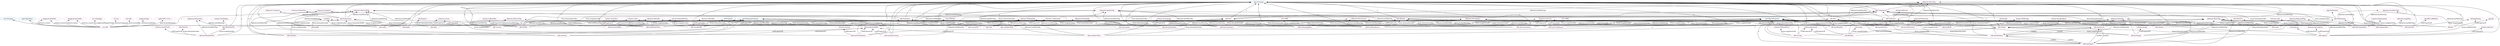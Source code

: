 digraph G {
  rankdir=BT
  node[height=.3]
"http://w3id.org/oseg/ont/okh#Publication" [fillcolor="#1f77b4" color="#1f77b4" label="okh:Publication"]
"http://w3id.org/oseg/ont/okh#Module" [fillcolor="#1f77b4" color="#1f77b4" label="okh:Module"]
"http://www.w3.org/2002/07/owl#ObjectProperty" [fillcolor="#1f77b4" color="#1f77b4" label="owl:ObjectProperty"]
"http://ns.nature.com/terms/Publication" [fillcolor="#1f77b4" color="#1f77b4" label="npg:Publication"]
"http://schema.org/ImageObject" [fillcolor="#1f77b4" color="#1f77b4" label="schema:ImageObject"]
"http://www.w3.org/2002/07/owl#DatatypeProperty" [fillcolor="#1f77b4" color="#1f77b4" label="owl:DatatypeProperty"]
"http://w3id.org/oseg/ont/okh#Software" [fillcolor="#1f77b4" color="#1f77b4" label="okh:Software"]
"http://purl.org/dc/dcmitype/Software" [fillcolor="#1f77b4" color="#1f77b4" label="dctype:Software"]
"http://purl.org/dc/terms/SizeOrDuration" [fillcolor="#1f77b4" color="#1f77b4" label="dcterms:SizeOrDur..."]
"http://w3id.org/oseg/ont/okh#Part" [fillcolor="#1f77b4" color="#1f77b4" label="okh:Part"]
"http://www.w3.org/2004/02/skos/core#Concept" [fillcolor="#1f77b4" color="#1f77b4" label="skos:Concept"]
"http://www.w3.org/2002/07/owl#Ontology" [fillcolor="#1f77b4" color="#1f77b4" label="owl:Ontology"]
"http://schema.org/TextDigitalDocument" [fillcolor="#1f77b4" color="#1f77b4" label="schema:TextDigita..."]
"http://xmlns.com/foaf/0.1/Image" [fillcolor="#1f77b4" color="#1f77b4" label="foaf:Image"]
"http://w3id.org/oseg/ont/ods#File" [fillcolor="#1f77b4" color="#1f77b4" label="ods:File"]
"http://purl.org/dc/dcmitype/StillImage" [fillcolor="#1f77b4" color="#1f77b4" label="dctype:StillImage"]
"http://www.w3.org/1999/02/22-rdf-syntax-ns#Property" [fillcolor="#1f77b4" color="#1f77b4" label="rdf:Property"]
"http://w3id.org/oseg/ont/okh#Standard" [fillcolor="#1f77b4" color="#1f77b4" label="okh:Standard"]
"http://purl.org/dc/terms/Standard" [fillcolor="#1f77b4" color="#1f77b4" label="dcterms:Standard"]
"http://spdx.org/rdf/terms#SpdxItem" [fillcolor="#1f77b4" color="#1f77b4" label="spdx:SpdxItem"]
"http://w3id.org/oseg/ont/okh#Component" [fillcolor="#1f77b4" color="#1f77b4" label="okh:Component"]
"http://w3id.org/oseg/ont/okh#Dimensions" [fillcolor="#1f77b4" color="#1f77b4" label="okh:Dimensions"]
"http://w3id.org/oseg/ont/okh#ManifestFile" [fillcolor="#1f77b4" color="#1f77b4" label="okh:ManifestFile"]
"http://w3id.org/oseg/ont/okh#Image" [fillcolor="#1f77b4" color="#1f77b4" label="okh:Image"]
"http://w3id.org/oseg/ont/okhmeta#PhysicalTag" [fillcolor="#e377c2" color="#e377c2" label="okhmeta:PhysicalTag"]
"http://w3id.org/oseg/ont/okh#compliesWith" [fillcolor="#e377c2" color="#e377c2" label="okh:compliesWith"]
"http://w3id.org/oseg/ont/okh#hasReadme" [fillcolor="#e377c2" color="#e377c2" label="okh:hasReadme"]
"http://w3id.org/oseg/ont/okhmeta#DocumentationTag" [fillcolor="#e377c2" color="#e377c2" label="okhmeta:Documenta..."]
"http://w3id.org/oseg/ont/okh#hasOuterDimensions" [fillcolor="#e377c2" color="#e377c2" label="okh:hasOuterDimen..."]
"http://w3id.org/oseg/ont/okh#Component" [fillcolor="#e377c2" color="#e377c2" label="okh:Component"]
"http://w3id.org/oseg/ont/okhmeta#PartsTag" [fillcolor="#e377c2" color="#e377c2" label="okhmeta:PartsTag"]
"http://w3id.org/oseg/ont/okhmeta#MakingTag" [fillcolor="#e377c2" color="#e377c2" label="okhmeta:MakingTag"]
"http://purl.obolibrary.org/obo/BFO_0000016" [fillcolor="#e377c2" color="#e377c2" label="obo:BFO_0000016"]
"http://w3id.org/oseg/ont/okh#Dimensions" [fillcolor="#e377c2" color="#e377c2" label="okh:Dimensions"]
"http://w3id.org/oseg/ont/oseg-profiles#robinVobruba" [fillcolor="#e377c2" color="#e377c2" label="osegprof:robinVob..."]
"http://w3id.org/oseg/ont/okh#Publication" [fillcolor="#e377c2" color="#e377c2" label="okh:Publication"]
"http://w3id.org/oseg/ont/okh#Module" [fillcolor="#e377c2" color="#e377c2" label="okh:Module"]
"http://w3id.org/oseg/ont/okh#cpcPatentClass" [fillcolor="#e377c2" color="#e377c2" label="okh:cpcPatentClass"]
"http://w3id.org/oseg/ont/okhmeta#BasicTag" [fillcolor="#e377c2" color="#e377c2" label="okhmeta:BasicTag"]
"http://w3id.org/oseg/ont/okh#material" [fillcolor="#e377c2" color="#e377c2" label="okh:material"]
"http://w3id.org/oseg/ont/tsdc/core#OHTsDC" [fillcolor="#e377c2" color="#e377c2" label="tsdc:OHTsDC"]
"http://w3id.org/oseg/ont/okh#smallestToleranceClass" [fillcolor="#e377c2" color="#e377c2" label="okh:smallestToler..."]
"http://w3id.org/oseg/ont/okh#productionMetadata" [fillcolor="#e377c2" color="#e377c2" label="okh:productionMet..."]
"http://w3id.org/oseg/ont/okhmeta#IdentificationTag" [fillcolor="#e377c2" color="#e377c2" label="okhmeta:Identific..."]
"http://purl.org/dc/terms/instructionalMethod" [fillcolor="#e377c2" color="#e377c2" label="dcterms:instructi..."]
"http://w3id.org/oseg/ont/okh#hasExport" [fillcolor="#e377c2" color="#e377c2" label="okh:hasExport"]
"http://w3id.org/oseg/ont/okh#Image" [fillcolor="#e377c2" color="#e377c2" label="okh:Image"]
"http://w3id.org/oseg/ont/oseg-profiles#martinHaeuer" [fillcolor="#e377c2" color="#e377c2" label="osegprof:martinHa..."]
"http://w3id.org/oseg/ont/okhmeta#QualityTag" [fillcolor="#e377c2" color="#e377c2" label="okhmeta:QualityTag"]
"http://w3id.org/oseg/ont/ods#File" [fillcolor="#e377c2" color="#e377c2" label="ods:File"]
"http://www.w3.org/1999/02/22-rdf-syntax-ns#langString" [fillcolor="#e377c2" color="#e377c2" label="rdf:langString"]
"http://schema.org/inLanguage" [fillcolor="#e377c2" color="#e377c2" label="schema:inLanguage"]
"http://schema.org/Organization" [fillcolor="#e377c2" color="#e377c2" label="schema:Organization"]
"http://w3id.org/oseg/ont/okh#hasUserManual" [fillcolor="#e377c2" color="#e377c2" label="okh:hasUserManual"]
"http://w3id.org/oseg/ont/okh#Part" [fillcolor="#e377c2" color="#e377c2" label="okh:Part"]
"http://w3id.org/oseg/ont/ods#FetchUrl" [fillcolor="#e377c2" color="#e377c2" label="ods:FetchUrl"]
"http://ns.nature.com/terms/hasPublication" [fillcolor="#e377c2" color="#e377c2" label="npg:hasPublication"]
"http://w3id.org/oseg/ont/okh#hasAuxiliary" [fillcolor="#e377c2" color="#e377c2" label="okh:hasAuxiliary"]
"http://w3id.org/oseg/ont/okh#Standard" [fillcolor="#e377c2" color="#e377c2" label="okh:Standard"]
"http://w3id.org/oseg/ont/okh#hasSource" [fillcolor="#e377c2" color="#e377c2" label="okh:hasSource"]
"http://purl.org/dc/dcmitype/Software" [fillcolor="#e377c2" color="#e377c2" label="dctype:Software"]
"https://w3id.org/oseg/ont/okh/shacl#Ontology" [fillcolor="#e377c2" color="#e377c2" label="ns1:Ontology"]
"http://w3id.org/oseg/ont/okhmeta#ExtendedInfoTag" [fillcolor="#e377c2" color="#e377c2" label="okhmeta:ExtendedI..."]
"http://w3id.org/oseg/ont/okh#documentationLanguage" [fillcolor="#e377c2" color="#e377c2" label="okh:documentation..."]
"http://w3id.org/oseg/ont/okhmeta#LegalTag" [fillcolor="#e377c2" color="#e377c2" label="okhmeta:LegalTag"]
"http://www.w3.org/2001/XMLSchema#float" [fillcolor="#e377c2" color="#e377c2" label="xsd:float"]
"http://w3id.org/oseg/ont/okh#hasTag" [fillcolor="#e377c2" color="#e377c2" label="okh:hasTag"]
"http://w3id.org/oseg/ont/okh#name" [fillcolor="#e377c2" color="#e377c2" label="okh:name"]
"http://w3id.org/oseg/ont/okh" [fillcolor="#e377c2" color="#e377c2" label="ns2:okh"]
"http://w3id.org/oseg/ont/okhmeta#HistoryTag" [fillcolor="#e377c2" color="#e377c2" label="okhmeta:HistoryTag"]
"http://w3id.org/oseg/ont/okhmeta#DevelopmentTag" [fillcolor="#e377c2" color="#e377c2" label="okhmeta:Developme..."]
"http://w3id.org/oseg/ont/okh#hasMass" [fillcolor="#e377c2" color="#e377c2" label="okh:hasMass"]
"http://w3id.org/oseg/ont/okh#depicts" [fillcolor="#e377c2" color="#e377c2" label="okh:depicts"]
"http://w3id.org/oseg/ont/okh#versionOf" [fillcolor="#e377c2" color="#e377c2" label="okh:versionOf"]
"http://w3id.org/oseg/ont/okh#hasManifestFile" [fillcolor="#e377c2" color="#e377c2" label="okh:hasManifestFile"]
"http://w3id.org/oseg/ont/okh#width" [fillcolor="#e377c2" color="#e377c2" label="okh:width"]
"http://ns.nature.com/terms/Publication" [fillcolor="#e377c2" color="#e377c2" label="npg:Publication"]
"http://w3id.org/oseg/ont/okh#Software" [fillcolor="#e377c2" color="#e377c2" label="okh:Software"]
"http://w3id.org/oseg/ont/okh#hasContributionGuide" [fillcolor="#e377c2" color="#e377c2" label="okh:hasContributi..."]
"http://w3id.org/oseg/ont/okh#documentationReadinessLevel" [fillcolor="#e377c2" color="#e377c2" label="okh:documentation..."]
"http://w3id.org/oseg/ont/okh#functionalMetadata" [fillcolor="#e377c2" color="#e377c2" label="okh:functionalMet..."]
"http://w3id.org/oseg/ont/okh#version" [fillcolor="#e377c2" color="#e377c2" label="okh:version"]
"http://w3id.org/oseg/ont/okh#hasManufacturingInstructions" [fillcolor="#e377c2" color="#e377c2" label="okh:hasManufactur..."]
"http://w3id.org/oseg/ont/okh#hasBoM" [fillcolor="#e377c2" color="#e377c2" label="okh:hasBoM"]
"http://w3id.org/oseg/ont/okhmeta#DataTag" [fillcolor="#e377c2" color="#e377c2" label="okhmeta:DataTag"]
"http://w3id.org/oseg/ont/okh#hasSoftware" [fillcolor="#e377c2" color="#e377c2" label="okh:hasSoftware"]
"http://w3id.org/oseg/ont/okh#forkOf" [fillcolor="#e377c2" color="#e377c2" label="okh:forkOf"]
"http://purl.org/dc/terms/SizeOrDuration" [fillcolor="#e377c2" color="#e377c2" label="dcterms:SizeOrDur..."]
"http://w3id.org/oseg/ont/okh#organization" [fillcolor="#e377c2" color="#e377c2" label="okh:organization"]
"http://w3id.org/oseg/ont/okh#ManifestFile" [fillcolor="#e377c2" color="#e377c2" label="okh:ManifestFile"]
"http://w3id.org/oseg/ont/okhmeta#DataGatheringTag" [fillcolor="#e377c2" color="#e377c2" label="okhmeta:DataGathe..."]
"http://w3id.org/oseg/ont/okh#depth" [fillcolor="#e377c2" color="#e377c2" label="okh:depth"]
"http://w3id.org/oseg/ont/okh#hasPublication" [fillcolor="#e377c2" color="#e377c2" label="okh:hasPublication"]
"http://w3id.org/oseg/ont/okh#technologyReadinessLevel" [fillcolor="#e377c2" color="#e377c2" label="okh:technologyRea..."]
"http://schema.org/value" [fillcolor="#e377c2" color="#e377c2" label="schema:value"]
"http://purl.org/dc/terms/title" [fillcolor="#e377c2" color="#e377c2" label="dcterms:title"]
"http://id.loc.gov/vocabulary/iso639-1/en" [fillcolor="#e377c2" color="#e377c2" label="ns3:en"]
"http://purl.org/dc/terms/Standard" [fillcolor="#e377c2" color="#e377c2" label="dcterms:Standard"]
"http://w3id.org/oseg/ont/okh#hasComponent" [fillcolor="#e377c2" color="#e377c2" label="okh:hasComponent"]
"http://purl.org/dc/terms/description" [fillcolor="#e377c2" color="#e377c2" label="dcterms:description"]
"http://w3id.org/oseg/ont/okh#manufacturingProcess" [fillcolor="#e377c2" color="#e377c2" label="okh:manufacturing..."]
"http://w3id.org/oseg/ont/okh#standardID" [fillcolor="#e377c2" color="#e377c2" label="okh:standardID"]
"http://purl.org/dc/terms/format" [fillcolor="#e377c2" color="#e377c2" label="dcterms:format"]
"http://schema.org/keywords" [fillcolor="#e377c2" color="#e377c2" label="schema:keywords"]
"http://w3id.org/oseg/ont/otrl#ODRL" [fillcolor="#e377c2" color="#e377c2" label="otrl:ODRL"]
"http://schema.org/abstract" [fillcolor="#e377c2" color="#e377c2" label="schema:abstract"]
"http://xmlns.com/foaf/0.1/Image" [fillcolor="#e377c2" color="#e377c2" label="foaf:Image"]
"http://w3id.org/oseg/ont/okh#hasImage" [fillcolor="#e377c2" color="#e377c2" label="okh:hasImage"]
"http://www.w3.org/2001/XMLSchema#string" [fillcolor="#e377c2" color="#e377c2" label="xsd:string"]
"http://schema.org/isBasedOn" [fillcolor="#e377c2" color="#e377c2" label="schema:isBasedOn"]
"http://ns.nature.com/terms/doi" [fillcolor="#e377c2" color="#e377c2" label="npg:doi"]
"http://purl.org/dc/terms/identifier" [fillcolor="#e377c2" color="#e377c2" label="dcterms:identifier"]
"http://w3id.org/oseg/ont/otrl#OTRL" [fillcolor="#e377c2" color="#e377c2" label="otrl:OTRL"]
"http://w3id.org/oseg/ont/1.1.0/okh" [fillcolor="#e377c2" color="#e377c2" label="ns4:okh"]
"http://purl.org/dc/terms/hasFormat" [fillcolor="#e377c2" color="#e377c2" label="dcterms:hasFormat"]
"http://w3id.org/oseg/ont/okh#attestation" [fillcolor="#e377c2" color="#e377c2" label="okh:attestation"]
"http://schema.org/TextDigitalDocument" [fillcolor="#e377c2" color="#e377c2" label="schema:TextDigita..."]
"http://purl.org/dc/dcmitype/StillImage" [fillcolor="#e377c2" color="#e377c2" label="dctype:StillImage"]
"http://w3id.org/oseg/ont/okh#fillsSlot" [fillcolor="#e377c2" color="#e377c2" label="okh:fillsSlot"]
"http://purl.org/dc/terms/conformsTo" [fillcolor="#e377c2" color="#e377c2" label="dcterms:conformsTo"]
"http://www.w3.org/2001/XMLSchema#normalizedString" [fillcolor="#e377c2" color="#e377c2" label="xsd:normalizedString"]
"http://schema.org/image" [fillcolor="#e377c2" color="#e377c2" label="schema:image"]
"http://w3id.org/oseg/ont/okhmeta#RequiredTag" [fillcolor="#e377c2" color="#e377c2" label="okhmeta:RequiredTag"]
"http://w3id.org/oseg/ont/okhmeta#TransportationTag" [fillcolor="#e377c2" color="#e377c2" label="okhmeta:Transport..."]
"http://w3id.org/oseg/ont/okh#tsdc" [fillcolor="#e377c2" color="#e377c2" label="okh:tsdc"]
"http://xmlns.com/foaf/0.1/depicts" [fillcolor="#e377c2" color="#e377c2" label="foaf:depicts"]
"http://w3id.org/oseg/ont/okh#height" [fillcolor="#e377c2" color="#e377c2" label="okh:height"]
"http://w3id.org/oseg/ont/okh#function" [fillcolor="#e377c2" color="#e377c2" label="okh:function"]
"http://w3id.org/oseg/ont/oseg-profiles#Iopa" [fillcolor="#e377c2" color="#e377c2" label="osegprof:Iopa"]
"http://schema.org/DefinedTerm" [fillcolor="#e377c2" color="#e377c2" label="schema:DefinedTerm"]
"http://schema.org/version" [fillcolor="#e377c2" color="#e377c2" label="schema:version"]
"http://spdx.org/licenses/GPL-3.0-or-later" [fillcolor="#e377c2" color="#e377c2" label="spdxl:GPL-3.0-or-..."]
"http://w3id.org/oseg/ont/okh#okhv" [fillcolor="#e377c2" color="#e377c2" label="okh:okhv"]
"http://w3id.org/oseg/ont/okh#Dataset" [fillcolor="#e377c2" color="#e377c2" label="okh:Dataset"]
"http://w3id.org/oseg/ont/okh#doi" [fillcolor="#e377c2" color="#e377c2" label="okh:doi"]
"http://schema.org/ImageObject" [fillcolor="#e377c2" color="#e377c2" label="schema:ImageObject"]
"http://w3id.org/oseg/ont/okhmeta#AcademicTag" [fillcolor="#e377c2" color="#e377c2" label="okhmeta:AcademicTag"]
"http://w3id.org/oseg/ont/okh#release" [fillcolor="#e377c2" color="#e377c2" label="okh:release"]
"http://w3id.org/oseg/ont/ods#Dataset" [fillcolor="#e377c2" color="#e377c2" label="ods:Dataset"]
"http://data.epo.org/linked-data/def/patent/classificationIPCInventive" [fillcolor="#e377c2" color="#e377c2" label="patent:classifica..."]
  "http://w3id.org/oseg/ont/okh#smallestToleranceClass" -> "http://w3id.org/oseg/ont/okhmeta#PhysicalTag" [label="okhmeta:hasMetaTag"]
  "http://w3id.org/oseg/ont/okh#compliesWith" -> "http://www.w3.org/2004/02/skos/core#Concept" [label="a"]
  "http://w3id.org/oseg/ont/okh#hasReadme" -> "http://www.w3.org/2004/02/skos/core#Concept" [label="a"]
  "http://w3id.org/oseg/ont/okh#hasManufacturingInstructions" -> "http://w3id.org/oseg/ont/okhmeta#DocumentationTag" [label="okhmeta:hasMetaTag"]
  "http://w3id.org/oseg/ont/okh#hasOuterDimensions" -> "http://www.w3.org/2004/02/skos/core#Concept" [label="a"]
  "http://w3id.org/oseg/ont/okh#hasImage" -> "http://w3id.org/oseg/ont/okh#Component" [label="dcam:domainIncludes"]
  "http://w3id.org/oseg/ont/okh#Module" -> "http://w3id.org/oseg/ont/okhmeta#PartsTag" [label="okhmeta:hasMetaTag"]
  "http://w3id.org/oseg/ont/okh#manufacturingProcess" -> "http://w3id.org/oseg/ont/okhmeta#MakingTag" [label="okhmeta:hasMetaTag"]
  "http://w3id.org/oseg/ont/okh#function" -> "http://purl.obolibrary.org/obo/BFO_0000016" [label="subPropertyOf"]
  "http://w3id.org/oseg/ont/okh#height" -> "http://w3id.org/oseg/ont/okh#Dimensions" [label="dcam:domainIncludes"]
  "http://w3id.org/oseg/ont/okh" -> "http://w3id.org/oseg/ont/oseg-profiles#robinVobruba" [label="dcterms:creator"]
  "http://w3id.org/oseg/ont/okh#hasComponent" -> "http://w3id.org/oseg/ont/okhmeta#PartsTag" [label="okhmeta:hasMetaTag"]
  "http://w3id.org/oseg/ont/okh#hasPublication" -> "http://w3id.org/oseg/ont/okh#Publication" [label="dcam:rangeIncludes"]
  "http://w3id.org/oseg/ont/okh#versionOf" -> "http://w3id.org/oseg/ont/okh#Module" [label="dcam:rangeIncludes"]
  "http://w3id.org/oseg/ont/okh#cpcPatentClass" -> "http://www.w3.org/2004/02/skos/core#Concept" [label="a"]
  "http://w3id.org/oseg/ont/okh#hasImage" -> "http://w3id.org/oseg/ont/okhmeta#BasicTag" [label="okhmeta:hasMetaTag"]
  "http://w3id.org/oseg/ont/okh#cpcPatentClass" -> "http://www.w3.org/2002/07/owl#DatatypeProperty" [label="a"]
  "http://w3id.org/oseg/ont/okh#hasExport" -> "http://w3id.org/oseg/ont/okh#Component" [label="dcam:domainIncludes"]
  "http://w3id.org/oseg/ont/okh#material" -> "http://www.w3.org/2004/02/skos/core#Concept" [label="a"]
  "http://w3id.org/oseg/ont/okh#material" -> "http://www.w3.org/2002/07/owl#DatatypeProperty" [label="a"]
  "http://w3id.org/oseg/ont/okh#tsdc" -> "http://w3id.org/oseg/ont/tsdc/core#OHTsDC" [label="dcam:rangeIncludes"]
  "http://w3id.org/oseg/ont/okh#smallestToleranceClass" -> "http://www.w3.org/2002/07/owl#ObjectProperty" [label="a"]
  "http://w3id.org/oseg/ont/okh#smallestToleranceClass" -> "http://w3id.org/oseg/ont/okh#productionMetadata" [label="subPropertyOf"]
  "http://w3id.org/oseg/ont/okh#depicts" -> "http://w3id.org/oseg/ont/okhmeta#BasicTag" [label="okhmeta:hasMetaTag"]
  "http://w3id.org/oseg/ont/okh#forkOf" -> "http://w3id.org/oseg/ont/okhmeta#IdentificationTag" [label="okhmeta:hasMetaTag"]
  "http://w3id.org/oseg/ont/okh#hasManufacturingInstructions" -> "http://w3id.org/oseg/ont/okh#Module" [label="dcam:domainIncludes"]
  "http://w3id.org/oseg/ont/okh#hasReadme" -> "http://w3id.org/oseg/ont/okhmeta#DocumentationTag" [label="okhmeta:hasMetaTag"]
  "http://w3id.org/oseg/ont/okh#hasContributionGuide" -> "http://purl.org/dc/terms/instructionalMethod" [label="subPropertyOf"]
  "http://w3id.org/oseg/ont/okh#hasExport" -> "http://w3id.org/oseg/ont/okhmeta#BasicTag" [label="okhmeta:hasMetaTag"]
  "http://w3id.org/oseg/ont/okh#hasAuxiliary" -> "http://w3id.org/oseg/ont/okh#hasExport" [label="seeAlso"]
  "http://w3id.org/oseg/ont/okh#Image" -> "http://www.w3.org/2004/02/skos/core#Concept" [label="a"]
  "http://w3id.org/oseg/ont/okh" -> "http://w3id.org/oseg/ont/oseg-profiles#martinHaeuer" [label="schema:creator"]
  "http://w3id.org/oseg/ont/okh#hasSoftware" -> "http://w3id.org/oseg/ont/okh#Module" [label="dcam:domainIncludes"]
  "http://w3id.org/oseg/ont/okh#standardID" -> "http://w3id.org/oseg/ont/okhmeta#QualityTag" [label="okhmeta:hasMetaTag"]
  "http://w3id.org/oseg/ont/okh#height" -> "http://w3id.org/oseg/ont/okhmeta#PhysicalTag" [label="okhmeta:hasMetaTag"]
  "http://w3id.org/oseg/ont/okh#Image" -> "http://w3id.org/oseg/ont/ods#File" [label=""]
  "http://w3id.org/oseg/ont/okh#depicts" -> "http://www.w3.org/1999/02/22-rdf-syntax-ns#langString" [label="dcam:rangeIncludes"]
  "http://w3id.org/oseg/ont/okh#documentationLanguage" -> "http://schema.org/inLanguage" [label="subPropertyOf"]
  "http://w3id.org/oseg/ont/okh#organization" -> "http://schema.org/Organization" [label="dcam:rangeIncludes"]
  "http://w3id.org/oseg/ont/okh#hasUserManual" -> "http://www.w3.org/2002/07/owl#ObjectProperty" [label="a"]
  "http://w3id.org/oseg/ont/okh" -> "http://w3id.org/oseg/ont/okh#Part" [label="void:rootResource"]
  "http://w3id.org/oseg/ont/okh#versionOf" -> "http://w3id.org/oseg/ont/okh#Module" [label="dcam:domainIncludes"]
  "http://w3id.org/oseg/ont/okh#hasComponent" -> "http://w3id.org/oseg/ont/ods#FetchUrl" [label="dcam:rangeIncludes"]
  "http://w3id.org/oseg/ont/okh#hasPublication" -> "http://ns.nature.com/terms/hasPublication" [label="subPropertyOf"]
  "http://w3id.org/oseg/ont/okh#hasPublication" -> "http://w3id.org/oseg/ont/okh#Module" [label="dcam:domainIncludes"]
  "http://w3id.org/oseg/ont/okh#tsdc" -> "http://w3id.org/oseg/ont/okh#Component" [label="dcam:domainIncludes"]
  "http://w3id.org/oseg/ont/okh#hasContributionGuide" -> "http://w3id.org/oseg/ont/okh#Module" [label="dcam:domainIncludes"]
  "http://w3id.org/oseg/ont/okh#documentationReadinessLevel" -> "http://w3id.org/oseg/ont/okh#Module" [label="dcam:domainIncludes"]
  "http://w3id.org/oseg/ont/okh#cpcPatentClass" -> "http://w3id.org/oseg/ont/okhmeta#IdentificationTag" [label="okhmeta:hasMetaTag"]
  "http://w3id.org/oseg/ont/okh#hasAuxiliary" -> "http://www.w3.org/2004/02/skos/core#Concept" [label="a"]
  "http://w3id.org/oseg/ont/okh#version" -> "http://w3id.org/oseg/ont/okh#Module" [label="dcam:domainIncludes"]
  "http://w3id.org/oseg/ont/okh#Standard" -> "http://www.w3.org/2004/02/skos/core#Concept" [label="a"]
  "http://w3id.org/oseg/ont/okh#hasSource" -> "http://www.w3.org/2002/07/owl#ObjectProperty" [label="a"]
  "http://w3id.org/oseg/ont/okh#Software" -> "http://purl.org/dc/dcmitype/Software" [label=""]
  "http://w3id.org/oseg/ont/okh#hasBoM" -> "http://w3id.org/oseg/ont/okh#Module" [label="dcam:domainIncludes"]
  "http://w3id.org/oseg/ont/okh#tsdc" -> "http://w3id.org/oseg/ont/okhmeta#ExtendedInfoTag" [label="okhmeta:hasMetaTag"]
  "http://w3id.org/oseg/ont/okh" -> "https://w3id.org/oseg/ont/okh/shacl#Ontology" [label="sh:suggestedShapesGraph"]
  "http://w3id.org/oseg/ont/okh#forkOf" -> "http://w3id.org/oseg/ont/okh#Component" [label="dcam:rangeIncludes"]
  "http://w3id.org/oseg/ont/okh#Dimensions" -> "http://www.w3.org/2004/02/skos/core#Concept" [label="a"]
  "http://w3id.org/oseg/ont/okh#documentationLanguage" -> "http://www.w3.org/2004/02/skos/core#Concept" [label="a"]
  "http://w3id.org/oseg/ont/okh#documentationLanguage" -> "http://www.w3.org/2002/07/owl#DatatypeProperty" [label="a"]
  "http://w3id.org/oseg/ont/okh#smallestToleranceClass" -> "http://w3id.org/oseg/ont/okhmeta#MakingTag" [label="okhmeta:hasMetaTag"]
  "http://w3id.org/oseg/ont/okh#Software" -> "http://w3id.org/oseg/ont/okhmeta#PartsTag" [label="okhmeta:hasMetaTag"]
  "http://w3id.org/oseg/ont/okh#compliesWith" -> "http://www.w3.org/2002/07/owl#ObjectProperty" [label="a"]
  "http://w3id.org/oseg/ont/okh#width" -> "http://w3id.org/oseg/ont/okh#Dimensions" [label="dcam:domainIncludes"]
  "http://w3id.org/oseg/ont/okh#organization" -> "http://w3id.org/oseg/ont/okhmeta#LegalTag" [label="okhmeta:hasMetaTag"]
  "http://w3id.org/oseg/ont/okh#Publication" -> "http://www.w3.org/2004/02/skos/core#Concept" [label="a"]
  "http://w3id.org/oseg/ont/okh#hasReadme" -> "http://www.w3.org/2002/07/owl#ObjectProperty" [label="a"]
  "http://w3id.org/oseg/ont/okh#height" -> "http://www.w3.org/2001/XMLSchema#float" [label="dcam:rangeIncludes"]
  "http://w3id.org/oseg/ont/okh#hasOuterDimensions" -> "http://w3id.org/oseg/ont/okh#Dimensions" [label="dcam:rangeIncludes"]
  "http://w3id.org/oseg/ont/okh#hasTag" -> "http://www.w3.org/2002/07/owl#ObjectProperty" [label="a"]
  "http://w3id.org/oseg/ont/okh#name" -> "http://www.w3.org/2002/07/owl#DatatypeProperty" [label="a"]
  "http://w3id.org/oseg/ont/okh#productionMetadata" -> "http://www.w3.org/1999/02/22-rdf-syntax-ns#Property" [label="a"]
  "http://w3id.org/oseg/ont/okh#compliesWith" -> "http://w3id.org/oseg/ont/okhmeta#QualityTag" [label="okhmeta:hasMetaTag"]
  "http://w3id.org/oseg/ont/okh" -> "http://spdx.org/rdf/terms#SpdxItem" [label="a"]
  "http://w3id.org/oseg/ont/okh#forkOf" -> "http://w3id.org/oseg/ont/okhmeta#HistoryTag" [label="okhmeta:hasMetaTag"]
  "http://w3id.org/oseg/ont/okh#hasComponent" -> "http://w3id.org/oseg/ont/okh#Component" [label="dcam:rangeIncludes"]
  "http://w3id.org/oseg/ont/okh#hasPublication" -> "http://w3id.org/oseg/ont/okhmeta#DevelopmentTag" [label="okhmeta:hasMetaTag"]
  "http://w3id.org/oseg/ont/okh#organization" -> "http://w3id.org/oseg/ont/okh#Module" [label="dcam:domainIncludes"]
  "http://w3id.org/oseg/ont/okh#hasUserManual" -> "http://w3id.org/oseg/ont/ods#File" [label="dcam:rangeIncludes"]
  "http://w3id.org/oseg/ont/okh#hasMass" -> "http://www.w3.org/2002/07/owl#DatatypeProperty" [label="a"]
  "http://w3id.org/oseg/ont/okh#documentationLanguage" -> "http://w3id.org/oseg/ont/okhmeta#DocumentationTag" [label="okhmeta:hasMetaTag"]
  "http://w3id.org/oseg/ont/okh#depicts" -> "http://www.w3.org/2004/02/skos/core#Concept" [label="a"]
  "http://w3id.org/oseg/ont/okh#depicts" -> "http://www.w3.org/2002/07/owl#DatatypeProperty" [label="a"]
  "http://w3id.org/oseg/ont/okh#versionOf" -> "http://www.w3.org/2004/02/skos/core#Concept" [label="a"]
  "http://w3id.org/oseg/ont/okh#width" -> "http://w3id.org/oseg/ont/okhmeta#PhysicalTag" [label="okhmeta:hasMetaTag"]
  "http://w3id.org/oseg/ont/okh#hasManifestFile" -> "http://www.w3.org/2002/07/owl#ObjectProperty" [label="a"]
  "http://w3id.org/oseg/ont/okh#hasReadme" -> "http://w3id.org/oseg/ont/ods#File" [label="dcam:rangeIncludes"]
  "http://w3id.org/oseg/ont/okh#width" -> "http://www.w3.org/2004/02/skos/core#Concept" [label="a"]
  "http://w3id.org/oseg/ont/okh#width" -> "http://www.w3.org/2002/07/owl#DatatypeProperty" [label="a"]
  "http://w3id.org/oseg/ont/okh#attestation" -> "http://w3id.org/oseg/ont/okhmeta#QualityTag" [label="okhmeta:hasMetaTag"]
  "http://w3id.org/oseg/ont/okh#Publication" -> "http://ns.nature.com/terms/Publication" [label=""]
  "http://w3id.org/oseg/ont/okh#hasManufacturingInstructions" -> "http://w3id.org/oseg/ont/okh#Part" [label="dcam:domainIncludes"]
  "http://w3id.org/oseg/ont/okh#documentationReadinessLevel" -> "http://w3id.org/oseg/ont/okhmeta#DevelopmentTag" [label="okhmeta:hasMetaTag"]
  "http://w3id.org/oseg/ont/okh#Module" -> "http://w3id.org/oseg/ont/okh#Component" [label=""]
  "http://w3id.org/oseg/ont/okh#documentationLanguage" -> "http://w3id.org/oseg/ont/okh#Module" [label="dcam:domainIncludes"]
  "http://w3id.org/oseg/ont/okh#attestation" -> "http://w3id.org/oseg/ont/ods#File" [label="dcam:rangeIncludes"]
  "http://w3id.org/oseg/ont/okh#Software" -> "http://www.w3.org/2004/02/skos/core#Concept" [label="a"]
  "http://w3id.org/oseg/ont/okh#hasOuterDimensions" -> "http://w3id.org/oseg/ont/okhmeta#PhysicalTag" [label="okhmeta:hasMetaTag"]
  "http://w3id.org/oseg/ont/okh#hasContributionGuide" -> "http://www.w3.org/2004/02/skos/core#Concept" [label="a"]
  "http://w3id.org/oseg/ont/okh#documentationReadinessLevel" -> "http://www.w3.org/2004/02/skos/core#Concept" [label="a"]
  "http://w3id.org/oseg/ont/okh#functionalMetadata" -> "http://www.w3.org/1999/02/22-rdf-syntax-ns#Property" [label="a"]
  "http://w3id.org/oseg/ont/okh#version" -> "http://www.w3.org/2004/02/skos/core#Concept" [label="a"]
  "http://w3id.org/oseg/ont/okh#version" -> "http://www.w3.org/2002/07/owl#DatatypeProperty" [label="a"]
  "http://w3id.org/oseg/ont/okh#hasSource" -> "http://w3id.org/oseg/ont/ods#File" [label="dcam:rangeIncludes"]
  "http://w3id.org/oseg/ont/okh#documentationLanguage" -> "http://w3id.org/oseg/ont/okh#Software" [label="dcam:domainIncludes"]
  "http://w3id.org/oseg/ont/okh#hasManufacturingInstructions" -> "http://www.w3.org/2004/02/skos/core#Concept" [label="a"]
  "http://w3id.org/oseg/ont/okh#hasMass" -> "http://w3id.org/oseg/ont/okhmeta#PhysicalTag" [label="okhmeta:hasMetaTag"]
  "http://w3id.org/oseg/ont/okh#hasBoM" -> "http://www.w3.org/2004/02/skos/core#Concept" [label="a"]
  "http://w3id.org/oseg/ont/okh#hasBoM" -> "http://w3id.org/oseg/ont/okhmeta#DataTag" [label="okhmeta:hasMetaTag"]
  "http://w3id.org/oseg/ont/okh#fillsSlot" -> "http://w3id.org/oseg/ont/okh#Image" [label="dcam:domainIncludes"]
  "http://w3id.org/oseg/ont/okh#forkOf" -> "http://w3id.org/oseg/ont/okh#Component" [label="dcam:domainIncludes"]
  "http://w3id.org/oseg/ont/okh#hasSoftware" -> "http://www.w3.org/2004/02/skos/core#Concept" [label="a"]
  "http://w3id.org/oseg/ont/okh#forkOf" -> "http://www.w3.org/2002/07/owl#ObjectProperty" [label="a"]
  "http://w3id.org/oseg/ont/okh#Dimensions" -> "http://purl.org/dc/terms/SizeOrDuration" [label=""]
  "http://w3id.org/oseg/ont/okh#depth" -> "http://w3id.org/oseg/ont/okh#Dimensions" [label="dcam:domainIncludes"]
  "http://w3id.org/oseg/ont/okh#hasUserManual" -> "http://purl.org/dc/terms/instructionalMethod" [label="subPropertyOf"]
  "http://w3id.org/oseg/ont/okh#organization" -> "http://www.w3.org/2004/02/skos/core#Concept" [label="a"]
  "http://w3id.org/oseg/ont/okh#depicts" -> "http://w3id.org/oseg/ont/okh#Image" [label="dcam:domainIncludes"]
  "http://w3id.org/oseg/ont/okh#hasManifestFile" -> "http://w3id.org/oseg/ont/okh#ManifestFile" [label="dcam:rangeIncludes"]
  "http://w3id.org/oseg/ont/okh#compliesWith" -> "http://w3id.org/oseg/ont/okh#Component" [label="dcam:domainIncludes"]
  "http://w3id.org/oseg/ont/okh#ManifestFile" -> "http://w3id.org/oseg/ont/okhmeta#DataGatheringTag" [label="okhmeta:hasMetaTag"]
  "http://w3id.org/oseg/ont/okh#depth" -> "http://www.w3.org/2004/02/skos/core#Concept" [label="a"]
  "http://w3id.org/oseg/ont/okh#hasPublication" -> "http://www.w3.org/2004/02/skos/core#Concept" [label="a"]
  "http://w3id.org/oseg/ont/okh#depth" -> "http://www.w3.org/2002/07/owl#DatatypeProperty" [label="a"]
  "http://w3id.org/oseg/ont/okh#hasAuxiliary" -> "http://w3id.org/oseg/ont/ods#File" [label="dcam:rangeIncludes"]
  "http://w3id.org/oseg/ont/okh#hasSoftware" -> "http://w3id.org/oseg/ont/okh#Software" [label="dcam:rangeIncludes"]
  "http://w3id.org/oseg/ont/okh#hasContributionGuide" -> "http://w3id.org/oseg/ont/okhmeta#DocumentationTag" [label="okhmeta:hasMetaTag"]
  "http://w3id.org/oseg/ont/okh#technologyReadinessLevel" -> "http://www.w3.org/2002/07/owl#ObjectProperty" [label="a"]
  "http://w3id.org/oseg/ont/okh#productionMetadata" -> "http://schema.org/value" [label="subPropertyOf"]
  "http://w3id.org/oseg/ont/okh" -> "http://w3id.org/oseg/ont/oseg-profiles#martinHaeuer" [label="dcterms:creator"]
  "http://w3id.org/oseg/ont/okh#hasSource" -> "http://w3id.org/oseg/ont/okh#hasAuxiliary" [label="seeAlso"]
  "http://w3id.org/oseg/ont/okh#name" -> "http://purl.org/dc/terms/title" [label="subPropertyOf"]
  "http://w3id.org/oseg/ont/okh" -> "http://id.loc.gov/vocabulary/iso639-1/en" [label="dcterms:language"]
  "http://w3id.org/oseg/ont/okh#Standard" -> "http://purl.org/dc/terms/Standard" [label=""]
  "http://w3id.org/oseg/ont/okh#hasExport" -> "http://w3id.org/oseg/ont/okh#hasSource" [label="seeAlso"]
  "http://w3id.org/oseg/ont/okh#depth" -> "http://w3id.org/oseg/ont/okhmeta#PhysicalTag" [label="okhmeta:hasMetaTag"]
  "http://w3id.org/oseg/ont/okh#hasMass" -> "http://w3id.org/oseg/ont/okh#productionMetadata" [label="subPropertyOf"]
  "http://w3id.org/oseg/ont/okh#hasComponent" -> "http://www.w3.org/2002/07/owl#ObjectProperty" [label="a"]
  "http://w3id.org/oseg/ont/okh#width" -> "http://www.w3.org/2001/XMLSchema#float" [label="dcam:rangeIncludes"]
  "http://w3id.org/oseg/ont/okh#release" -> "http://w3id.org/oseg/ont/okh#Module" [label="dcam:domainIncludes"]
  "http://w3id.org/oseg/ont/okh#technologyReadinessLevel" -> "http://w3id.org/oseg/ont/okhmeta#QualityTag" [label="okhmeta:hasMetaTag"]
  "http://w3id.org/oseg/ont/okh#versionOf" -> "http://www.w3.org/2002/07/owl#ObjectProperty" [label="a"]
  "http://w3id.org/oseg/ont/okh#productionMetadata" -> "http://w3id.org/oseg/ont/okh#Module" [label="dcam:domainIncludes"]
  "http://w3id.org/oseg/ont/okh#cpcPatentClass" -> "http://w3id.org/oseg/ont/okhmeta#BasicTag" [label="okhmeta:hasMetaTag"]
  "http://w3id.org/oseg/ont/okh#hasMass" -> "http://www.w3.org/2001/XMLSchema#float" [label="dcam:rangeIncludes"]
  "http://w3id.org/oseg/ont/okh#functionalMetadata" -> "http://schema.org/value" [label="subPropertyOf"]
  "http://w3id.org/oseg/ont/okh#Software" -> "http://w3id.org/oseg/ont/okh#Component" [label=""]
  "http://w3id.org/oseg/ont/okh#hasSource" -> "http://w3id.org/oseg/ont/okh#Component" [label="dcam:domainIncludes"]
  "http://w3id.org/oseg/ont/okh#hasAuxiliary" -> "http://w3id.org/oseg/ont/okhmeta#DataTag" [label="okhmeta:hasMetaTag"]
  "http://w3id.org/oseg/ont/okh#versionOf" -> "http://w3id.org/oseg/ont/okhmeta#IdentificationTag" [label="okhmeta:hasMetaTag"]
  "http://w3id.org/oseg/ont/okh#depicts" -> "http://purl.org/dc/terms/description" [label="subPropertyOf"]
  "http://w3id.org/oseg/ont/okh#hasOuterDimensions" -> "http://w3id.org/oseg/ont/okh#productionMetadata" [label="subPropertyOf"]
  "http://w3id.org/oseg/ont/okh#material" -> "http://w3id.org/oseg/ont/okhmeta#PhysicalTag" [label="okhmeta:hasMetaTag"]
  "http://w3id.org/oseg/ont/okh#hasSource" -> "http://w3id.org/oseg/ont/okhmeta#BasicTag" [label="okhmeta:hasMetaTag"]
  "http://w3id.org/oseg/ont/okh#attestation" -> "http://w3id.org/oseg/ont/okh#Module" [label="dcam:domainIncludes"]
  "http://w3id.org/oseg/ont/okh#manufacturingProcess" -> "http://www.w3.org/2004/02/skos/core#Concept" [label="a"]
  "http://w3id.org/oseg/ont/okh#manufacturingProcess" -> "http://www.w3.org/2002/07/owl#DatatypeProperty" [label="a"]
  "http://w3id.org/oseg/ont/okh#standardID" -> "http://www.w3.org/2004/02/skos/core#Concept" [label="a"]
  "http://w3id.org/oseg/ont/okh#standardID" -> "http://www.w3.org/2002/07/owl#DatatypeProperty" [label="a"]
  "http://w3id.org/oseg/ont/okh#hasContributionGuide" -> "http://www.w3.org/2002/07/owl#ObjectProperty" [label="a"]
  "http://w3id.org/oseg/ont/okh#hasManufacturingInstructions" -> "http://w3id.org/oseg/ont/okhmeta#MakingTag" [label="okhmeta:hasMetaTag"]
  "http://w3id.org/oseg/ont/okh#documentationLanguage" -> "http://w3id.org/oseg/ont/okh#Part" [label="dcam:domainIncludes"]
  "http://w3id.org/oseg/ont/okh#hasReadme" -> "http://purl.org/dc/terms/instructionalMethod" [label="subPropertyOf"]
  "http://w3id.org/oseg/ont/okh#hasOuterDimensions" -> "http://www.w3.org/2002/07/owl#ObjectProperty" [label="a"]
  "http://w3id.org/oseg/ont/okh#hasManufacturingInstructions" -> "http://www.w3.org/2002/07/owl#ObjectProperty" [label="a"]
  "http://w3id.org/oseg/ont/okh#hasBoM" -> "http://www.w3.org/2002/07/owl#ObjectProperty" [label="a"]
  "http://w3id.org/oseg/ont/okh#Publication" -> "http://w3id.org/oseg/ont/okhmeta#QualityTag" [label="okhmeta:hasMetaTag"]
  "http://w3id.org/oseg/ont/okh#hasImage" -> "http://w3id.org/oseg/ont/okh#Image" [label="dcam:rangeIncludes"]
  "http://w3id.org/oseg/ont/okh#functionalMetadata" -> "http://w3id.org/oseg/ont/okh#Module" [label="dcam:domainIncludes"]
  "http://w3id.org/oseg/ont/okh#depth" -> "http://www.w3.org/2001/XMLSchema#float" [label="dcam:rangeIncludes"]
  "http://w3id.org/oseg/ont/okh#hasOuterDimensions" -> "http://purl.org/dc/terms/format" [label="subPropertyOf"]
  "http://w3id.org/oseg/ont/okh#Dimensions" -> "http://w3id.org/oseg/ont/okhmeta#PhysicalTag" [label="okhmeta:hasMetaTag"]
  "http://w3id.org/oseg/ont/okh#hasBoM" -> "http://w3id.org/oseg/ont/okhmeta#PartsTag" [label="okhmeta:hasMetaTag"]
  "http://w3id.org/oseg/ont/okh#fillsSlot" -> "http://schema.org/keywords" [label="subPropertyOf"]
  "http://w3id.org/oseg/ont/okh#function" -> "http://w3id.org/oseg/ont/okhmeta#BasicTag" [label="okhmeta:hasMetaTag"]
  "http://w3id.org/oseg/ont/okh#material" -> "http://w3id.org/oseg/ont/okh#productionMetadata" [label="subPropertyOf"]
  "http://w3id.org/oseg/ont/okh#hasManifestFile" -> "http://w3id.org/oseg/ont/okhmeta#DataGatheringTag" [label="okhmeta:hasMetaTag"]
  "http://w3id.org/oseg/ont/okh#documentationReadinessLevel" -> "http://w3id.org/oseg/ont/otrl#ODRL" [label="dcam:rangeIncludes"]
  "http://w3id.org/oseg/ont/okh#hasContributionGuide" -> "http://w3id.org/oseg/ont/ods#File" [label="dcam:rangeIncludes"]
  "http://w3id.org/oseg/ont/okh#depicts" -> "http://schema.org/abstract" [label="subPropertyOf"]
  "http://w3id.org/oseg/ont/okh#hasExport" -> "http://www.w3.org/2004/02/skos/core#Concept" [label="a"]
  "http://w3id.org/oseg/ont/okh#hasExport" -> "http://w3id.org/oseg/ont/okhmeta#DataTag" [label="okhmeta:hasMetaTag"]
  "http://w3id.org/oseg/ont/okh#smallestToleranceClass" -> "http://www.w3.org/2004/02/skos/core#Concept" [label="a"]
  "http://w3id.org/oseg/ont/okh#name" -> "http://w3id.org/oseg/ont/okh#Component" [label="dcam:domainIncludes"]
  "http://w3id.org/oseg/ont/okh#function" -> "http://w3id.org/oseg/ont/okh#Module" [label="dcam:domainIncludes"]
  "http://w3id.org/oseg/ont/okh#Image" -> "http://xmlns.com/foaf/0.1/Image" [label=""]
  "http://w3id.org/oseg/ont/okh#hasManufacturingInstructions" -> "http://w3id.org/oseg/ont/ods#File" [label="dcam:rangeIncludes"]
  "http://w3id.org/oseg/ont/okh#hasImage" -> "http://www.w3.org/2004/02/skos/core#Concept" [label="a"]
  "http://w3id.org/oseg/ont/okh#hasBoM" -> "http://w3id.org/oseg/ont/ods#File" [label="dcam:rangeIncludes"]
  "http://w3id.org/oseg/ont/okh#hasTag" -> "http://schema.org/keywords" [label="subPropertyOf"]
  "http://w3id.org/oseg/ont/okh#attestation" -> "http://w3id.org/oseg/ont/okhmeta#DevelopmentTag" [label="okhmeta:hasMetaTag"]
  "http://w3id.org/oseg/ont/okh#fillsSlot" -> "http://www.w3.org/2001/XMLSchema#string" [label="dcam:rangeIncludes"]
  "http://w3id.org/oseg/ont/okh#forkOf" -> "http://schema.org/isBasedOn" [label="subPropertyOf"]
  "http://w3id.org/oseg/ont/okh#doi" -> "http://ns.nature.com/terms/doi" [label="subPropertyOf"]
  "http://w3id.org/oseg/ont/okh#name" -> "http://w3id.org/oseg/ont/okhmeta#BasicTag" [label="okhmeta:hasMetaTag"]
  "http://w3id.org/oseg/ont/okh#hasUserManual" -> "http://www.w3.org/2004/02/skos/core#Concept" [label="a"]
  "http://w3id.org/oseg/ont/okh#standardID" -> "http://purl.org/dc/terms/identifier" [label="subPropertyOf"]
  "http://w3id.org/oseg/ont/okh#versionOf" -> "http://w3id.org/oseg/ont/okhmeta#HistoryTag" [label="okhmeta:hasMetaTag"]
  "http://w3id.org/oseg/ont/okh#hasExport" -> "http://w3id.org/oseg/ont/okh#hasAuxiliary" [label="seeAlso"]
  "http://w3id.org/oseg/ont/okh#technologyReadinessLevel" -> "http://w3id.org/oseg/ont/otrl#OTRL" [label="dcam:rangeIncludes"]
  "http://w3id.org/oseg/ont/okh" -> "http://w3id.org/oseg/ont/1.1.0/okh" [label="owl:versionIRI"]
  "http://w3id.org/oseg/ont/okh#hasManifestFile" -> "http://purl.org/dc/terms/hasFormat" [label="subPropertyOf"]
  "http://w3id.org/oseg/ont/okh#productionMetadata" -> "http://www.w3.org/2004/02/skos/core#Concept" [label="a"]
  "http://w3id.org/oseg/ont/okh#attestation" -> "http://www.w3.org/2004/02/skos/core#Concept" [label="a"]
  "http://w3id.org/oseg/ont/okh#ManifestFile" -> "http://schema.org/TextDigitalDocument" [label=""]
  "http://w3id.org/oseg/ont/okh#hasAuxiliary" -> "http://w3id.org/oseg/ont/okh#Component" [label="dcam:domainIncludes"]
  "http://w3id.org/oseg/ont/okh#Image" -> "http://purl.org/dc/dcmitype/StillImage" [label=""]
  "http://w3id.org/oseg/ont/okh#hasAuxiliary" -> "http://www.w3.org/2002/07/owl#ObjectProperty" [label="a"]
  "http://w3id.org/oseg/ont/okh#technologyReadinessLevel" -> "http://w3id.org/oseg/ont/okh#Module" [label="dcam:domainIncludes"]
  "http://w3id.org/oseg/ont/okh#standardID" -> "http://w3id.org/oseg/ont/okh#Standard" [label="dcam:domainIncludes"]
  "http://w3id.org/oseg/ont/okh#fillsSlot" -> "http://www.w3.org/2004/02/skos/core#Concept" [label="a"]
  "http://w3id.org/oseg/ont/okh#hasUserManual" -> "http://w3id.org/oseg/ont/okhmeta#DocumentationTag" [label="okhmeta:hasMetaTag"]
  "http://w3id.org/oseg/ont/okh#Standard" -> "http://w3id.org/oseg/ont/okhmeta#QualityTag" [label="okhmeta:hasMetaTag"]
  "http://w3id.org/oseg/ont/okh#compliesWith" -> "http://purl.org/dc/terms/conformsTo" [label="subPropertyOf"]
  "http://w3id.org/oseg/ont/okh#doi" -> "http://w3id.org/oseg/ont/okh#Publication" [label="dcam:domainIncludes"]
  "http://w3id.org/oseg/ont/okh#standardID" -> "http://www.w3.org/2001/XMLSchema#normalizedString" [label="dcam:rangeIncludes"]
  "http://w3id.org/oseg/ont/okh#hasImage" -> "http://schema.org/image" [label="subPropertyOf"]
  "http://w3id.org/oseg/ont/okh#Component" -> "http://www.w3.org/2004/02/skos/core#Concept" [label="a"]
  "http://w3id.org/oseg/ont/okh#name" -> "http://w3id.org/oseg/ont/okhmeta#RequiredTag" [label="okhmeta:hasMetaTag"]
  "http://w3id.org/oseg/ont/okh#Dimensions" -> "http://w3id.org/oseg/ont/okhmeta#TransportationTag" [label="okhmeta:hasMetaTag"]
  "http://w3id.org/oseg/ont/okh#tsdc" -> "http://www.w3.org/2004/02/skos/core#Concept" [label="a"]
  "http://w3id.org/oseg/ont/okh#depicts" -> "http://xmlns.com/foaf/0.1/depicts" [label="subPropertyOf"]
  "http://w3id.org/oseg/ont/okh#hasTag" -> "http://www.w3.org/2004/02/skos/core#Concept" [label="a"]
  "http://w3id.org/oseg/ont/okh#compliesWith" -> "http://w3id.org/oseg/ont/okh#Standard" [label="dcam:rangeIncludes"]
  "http://w3id.org/oseg/ont/okh#hasComponent" -> "http://w3id.org/oseg/ont/okh#Module" [label="dcam:domainIncludes"]
  "http://w3id.org/oseg/ont/okh#functionalMetadata" -> "http://www.w3.org/2004/02/skos/core#Concept" [label="a"]
  "http://w3id.org/oseg/ont/okh#height" -> "http://www.w3.org/2004/02/skos/core#Concept" [label="a"]
  "http://w3id.org/oseg/ont/okh#height" -> "http://www.w3.org/2002/07/owl#DatatypeProperty" [label="a"]
  "http://w3id.org/oseg/ont/okh#hasUserManual" -> "http://w3id.org/oseg/ont/okh#Module" [label="dcam:domainIncludes"]
  "http://w3id.org/oseg/ont/okh" -> "http://purl.org/dc/terms/Standard" [label="a"]
  "http://w3id.org/oseg/ont/okh" -> "http://w3id.org/oseg/ont/oseg-profiles#robinVobruba" [label="schema:creator"]
  "http://w3id.org/oseg/ont/okh#hasExport" -> "http://www.w3.org/2002/07/owl#ObjectProperty" [label="a"]
  "http://w3id.org/oseg/ont/okh#technologyReadinessLevel" -> "http://w3id.org/oseg/ont/okhmeta#DevelopmentTag" [label="okhmeta:hasMetaTag"]
  "http://w3id.org/oseg/ont/okh#hasManifestFile" -> "http://www.w3.org/2004/02/skos/core#Concept" [label="a"]
  "http://w3id.org/oseg/ont/okh#hasImage" -> "http://www.w3.org/2002/07/owl#ObjectProperty" [label="a"]
  "http://w3id.org/oseg/ont/okh#function" -> "http://www.w3.org/2004/02/skos/core#Concept" [label="a"]
  "http://w3id.org/oseg/ont/okh#function" -> "http://www.w3.org/2002/07/owl#DatatypeProperty" [label="a"]
  "http://w3id.org/oseg/ont/okh#hasManufacturingInstructions" -> "http://purl.org/dc/terms/instructionalMethod" [label="subPropertyOf"]
  "http://w3id.org/oseg/ont/okh#release" -> "http://w3id.org/oseg/ont/okh#Software" [label="dcam:domainIncludes"]
  "http://w3id.org/oseg/ont/okh" -> "http://w3id.org/oseg/ont/oseg-profiles#Iopa" [label="dcterms:publisher"]
  "http://w3id.org/oseg/ont/okh#cpcPatentClass" -> "http://w3id.org/oseg/ont/okh#Module" [label="dcam:domainIncludes"]
  "http://w3id.org/oseg/ont/okh#hasContributionGuide" -> "http://w3id.org/oseg/ont/okhmeta#ExtendedInfoTag" [label="okhmeta:hasMetaTag"]
  "http://w3id.org/oseg/ont/okh" -> "http://www.w3.org/2002/07/owl#Ontology" [label="a"]
  "http://w3id.org/oseg/ont/okh#hasReadme" -> "http://w3id.org/oseg/ont/okhmeta#BasicTag" [label="okhmeta:hasMetaTag"]
  "http://w3id.org/oseg/ont/okh#hasTag" -> "http://schema.org/DefinedTerm" [label="dcam:rangeIncludes"]
  "http://w3id.org/oseg/ont/okh#version" -> "http://w3id.org/oseg/ont/okhmeta#IdentificationTag" [label="okhmeta:hasMetaTag"]
  "http://w3id.org/oseg/ont/okh#version" -> "http://schema.org/version" [label="subPropertyOf"]
  "http://w3id.org/oseg/ont/okh#documentationReadinessLevel" -> "http://www.w3.org/2002/07/owl#ObjectProperty" [label="a"]
  "http://w3id.org/oseg/ont/okh#release" -> "http://w3id.org/oseg/ont/ods#FetchUrl" [label="dcam:rangeIncludes"]
  "http://w3id.org/oseg/ont/okh#hasReadme" -> "http://w3id.org/oseg/ont/okh#Module" [label="dcam:domainIncludes"]
  "http://w3id.org/oseg/ont/okh" -> "http://spdx.org/licenses/GPL-3.0-or-later" [label="spdx:licenseDeclared"]
  "http://w3id.org/oseg/ont/okh#fillsSlot" -> "http://www.w3.org/2002/07/owl#ObjectProperty" [label="a"]
  "http://w3id.org/oseg/ont/okh#okhv" -> "http://www.w3.org/2002/07/owl#DatatypeProperty" [label="a"]
  "http://w3id.org/oseg/ont/okh#hasTag" -> "http://w3id.org/oseg/ont/okh#Image" [label="dcam:domainIncludes"]
  "http://w3id.org/oseg/ont/okh#tsdc" -> "http://w3id.org/oseg/ont/okhmeta#IdentificationTag" [label="okhmeta:hasMetaTag"]
  "http://w3id.org/oseg/ont/okh#hasSoftware" -> "http://www.w3.org/2002/07/owl#ObjectProperty" [label="a"]
  "http://w3id.org/oseg/ont/okh#cpcPatentClass" -> "http://www.w3.org/2001/XMLSchema#normalizedString" [label="dcam:rangeIncludes"]
  "http://w3id.org/oseg/ont/okh#productionMetadata" -> "http://w3id.org/oseg/ont/okhmeta#MakingTag" [label="okhmeta:hasMetaTag"]
  "http://w3id.org/oseg/ont/okh#Part" -> "http://www.w3.org/2004/02/skos/core#Concept" [label="a"]
  "http://w3id.org/oseg/ont/okh#hasExport" -> "http://w3id.org/oseg/ont/ods#File" [label="dcam:rangeIncludes"]
  "http://w3id.org/oseg/ont/okh#forkOf" -> "http://www.w3.org/2004/02/skos/core#Concept" [label="a"]
  "http://w3id.org/oseg/ont/okh#organization" -> "http://www.w3.org/2002/07/owl#ObjectProperty" [label="a"]
  "http://w3id.org/oseg/ont/okh#hasManifestFile" -> "http://w3id.org/oseg/ont/okh#Dataset" [label="dcam:domainIncludes"]
  "http://w3id.org/oseg/ont/okh#Part" -> "http://w3id.org/oseg/ont/okh#Component" [label=""]
  "http://w3id.org/oseg/ont/okh#hasPublication" -> "http://www.w3.org/2002/07/owl#ObjectProperty" [label="a"]
  "http://w3id.org/oseg/ont/okh#doi" -> "http://www.w3.org/2004/02/skos/core#Concept" [label="a"]
  "http://w3id.org/oseg/ont/okh#doi" -> "http://www.w3.org/2002/07/owl#DatatypeProperty" [label="a"]
  "http://w3id.org/oseg/ont/okh#Component" -> "http://w3id.org/oseg/ont/okhmeta#PartsTag" [label="okhmeta:hasMetaTag"]
  "http://w3id.org/oseg/ont/okh#function" -> "http://www.w3.org/1999/02/22-rdf-syntax-ns#langString" [label="dcam:rangeIncludes"]
  "http://w3id.org/oseg/ont/okh#tsdc" -> "http://www.w3.org/2002/07/owl#ObjectProperty" [label="a"]
  "http://w3id.org/oseg/ont/okh" -> "http://w3id.org/oseg/ont/okh#Module" [label="void:rootResource"]
  "http://w3id.org/oseg/ont/okh#technologyReadinessLevel" -> "http://www.w3.org/2004/02/skos/core#Concept" [label="a"]
  "http://w3id.org/oseg/ont/okh#Image" -> "http://schema.org/ImageObject" [label=""]
  "http://w3id.org/oseg/ont/okh#ManifestFile" -> "http://w3id.org/oseg/ont/ods#File" [label=""]
  "http://w3id.org/oseg/ont/okh#Module" -> "http://www.w3.org/2004/02/skos/core#Concept" [label="a"]
  "http://w3id.org/oseg/ont/okh#hasMass" -> "http://www.w3.org/2004/02/skos/core#Concept" [label="a"]
  "http://w3id.org/oseg/ont/okh#Image" -> "http://w3id.org/oseg/ont/okhmeta#BasicTag" [label="okhmeta:hasMetaTag"]
  "http://w3id.org/oseg/ont/okh#hasComponent" -> "http://www.w3.org/2004/02/skos/core#Concept" [label="a"]
  "http://w3id.org/oseg/ont/okh#attestation" -> "http://www.w3.org/2002/07/owl#DatatypeProperty" [label="a"]
  "http://w3id.org/oseg/ont/okh#doi" -> "http://w3id.org/oseg/ont/okhmeta#AcademicTag" [label="okhmeta:hasMetaTag"]
  "http://w3id.org/oseg/ont/okh#release" -> "http://www.w3.org/2004/02/skos/core#Concept" [label="a"]
  "http://w3id.org/oseg/ont/okh#release" -> "http://www.w3.org/2002/07/owl#DatatypeProperty" [label="a"]
  "http://w3id.org/oseg/ont/okh#ManifestFile" -> "http://www.w3.org/2004/02/skos/core#Concept" [label="a"]
  "http://w3id.org/oseg/ont/okh#version" -> "http://w3id.org/oseg/ont/okhmeta#HistoryTag" [label="okhmeta:hasMetaTag"]
  "http://w3id.org/oseg/ont/okh#productionMetadata" -> "http://w3id.org/oseg/ont/okh#Part" [label="dcam:domainIncludes"]
  "http://w3id.org/oseg/ont/okh#okhv" -> "http://schema.org/version" [label="subPropertyOf"]
  "http://w3id.org/oseg/ont/okh#okhv" -> "http://w3id.org/oseg/ont/ods#Dataset" [label="dcam:domainIncludes"]
  "http://w3id.org/oseg/ont/okh#smallestToleranceClass" -> "http://w3id.org/oseg/ont/okh#Part" [label="dcam:domainIncludes"]
  "http://w3id.org/oseg/ont/okh#hasSource" -> "http://www.w3.org/2004/02/skos/core#Concept" [label="a"]
  "http://w3id.org/oseg/ont/okh#hasSource" -> "http://w3id.org/oseg/ont/okhmeta#DataTag" [label="okhmeta:hasMetaTag"]
  "http://w3id.org/oseg/ont/okh#documentationReadinessLevel" -> "http://w3id.org/oseg/ont/okhmeta#QualityTag" [label="okhmeta:hasMetaTag"]
  "http://w3id.org/oseg/ont/okh#hasSource" -> "http://w3id.org/oseg/ont/okh#hasExport" [label="seeAlso"]
  "http://w3id.org/oseg/ont/okh#manufacturingProcess" -> "http://w3id.org/oseg/ont/okh#productionMetadata" [label="subPropertyOf"]
  "http://w3id.org/oseg/ont/okh#hasAuxiliary" -> "http://w3id.org/oseg/ont/okh#hasSource" [label="seeAlso"]
  "http://w3id.org/oseg/ont/okh#cpcPatentClass" -> "http://data.epo.org/linked-data/def/patent/classificationIPCInventive" [label="subPropertyOf"]
  "http://w3id.org/oseg/ont/okh#Publication" -> "http://w3id.org/oseg/ont/okhmeta#AcademicTag" [label="okhmeta:hasMetaTag"]
  "http://w3id.org/oseg/ont/okh#Part" -> "http://w3id.org/oseg/ont/okhmeta#PartsTag" [label="okhmeta:hasMetaTag"]
}
